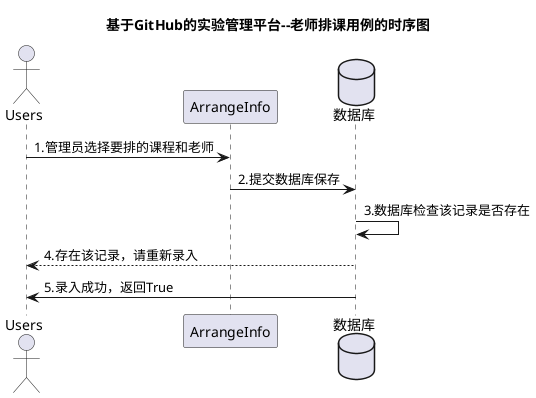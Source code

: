 @startuml
title 基于GitHub的实验管理平台--老师排课用例的时序图

actor Users as u
participant ArrangeInfo as a
database 数据库 as db

u -> a: 1.管理员选择要排的课程和老师
a -> db: 2.提交数据库保存
db -> db: 3.数据库检查该记录是否存在
db --> u: 4.存在该记录，请重新录入
db -> u: 5.录入成功，返回True

@enduml